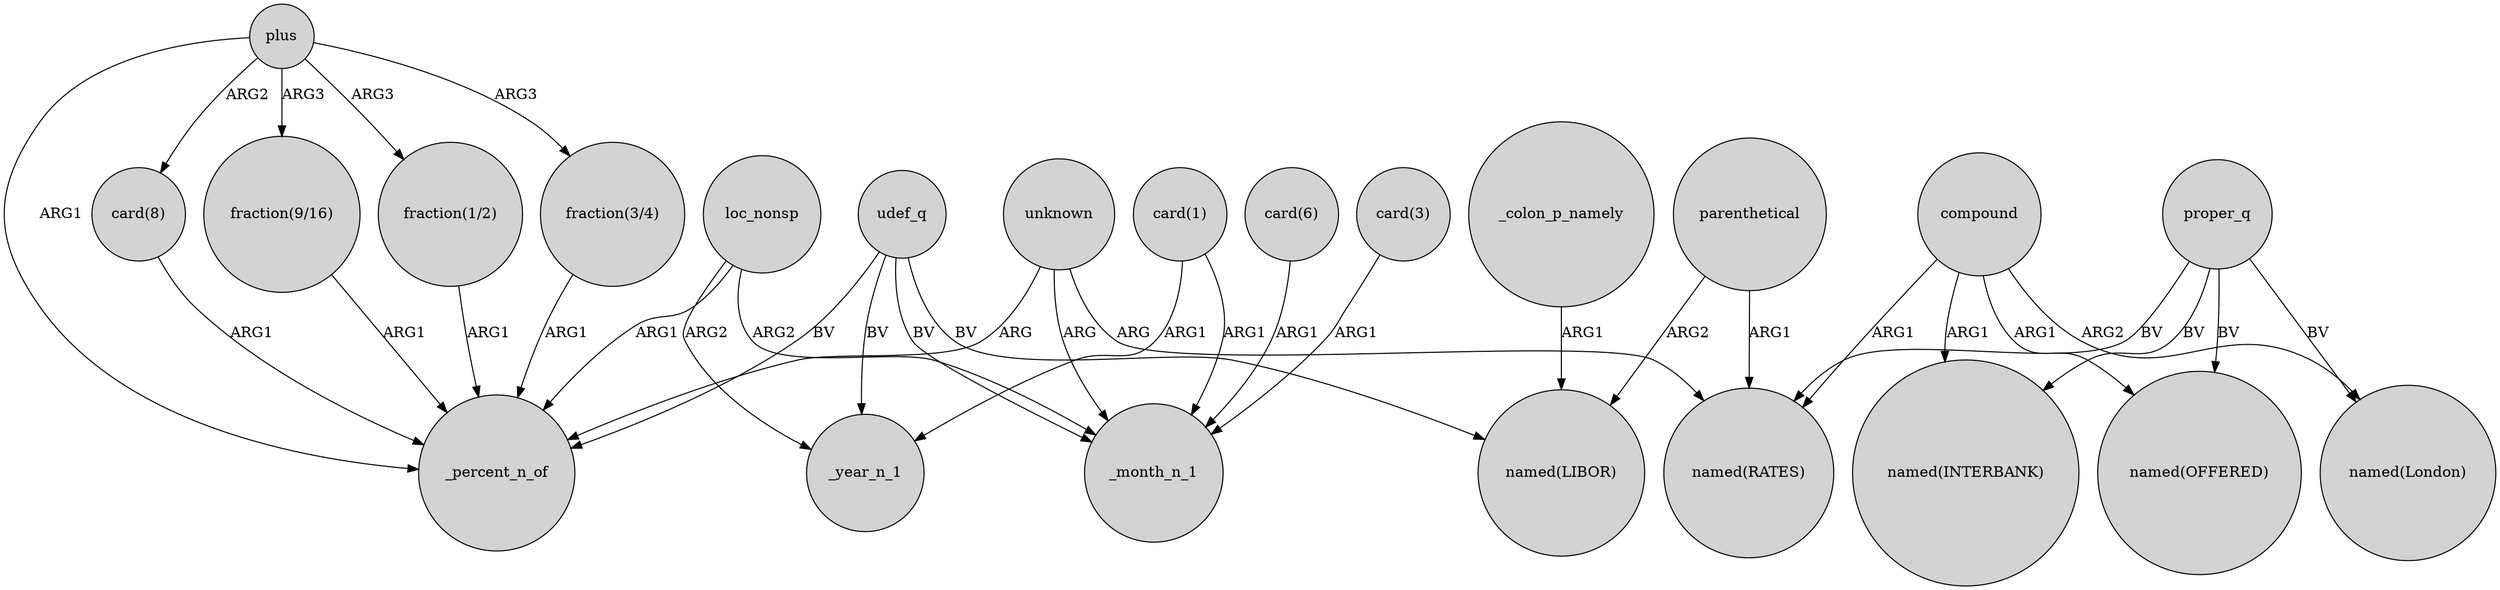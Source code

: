 digraph {
	node [shape=circle style=filled]
	plus -> "card(8)" [label=ARG2]
	compound -> "named(OFFERED)" [label=ARG1]
	_colon_p_namely -> "named(LIBOR)" [label=ARG1]
	parenthetical -> "named(LIBOR)" [label=ARG2]
	"card(1)" -> _month_n_1 [label=ARG1]
	plus -> _percent_n_of [label=ARG1]
	loc_nonsp -> _percent_n_of [label=ARG1]
	plus -> "fraction(9/16)" [label=ARG3]
	proper_q -> "named(INTERBANK)" [label=BV]
	proper_q -> "named(OFFERED)" [label=BV]
	udef_q -> _month_n_1 [label=BV]
	compound -> "named(RATES)" [label=ARG1]
	unknown -> "named(RATES)" [label=ARG]
	unknown -> _percent_n_of [label=ARG]
	"fraction(9/16)" -> _percent_n_of [label=ARG1]
	udef_q -> "named(LIBOR)" [label=BV]
	unknown -> _month_n_1 [label=ARG]
	loc_nonsp -> _year_n_1 [label=ARG2]
	compound -> "named(London)" [label=ARG2]
	proper_q -> "named(London)" [label=BV]
	plus -> "fraction(1/2)" [label=ARG3]
	"fraction(1/2)" -> _percent_n_of [label=ARG1]
	"card(1)" -> _year_n_1 [label=ARG1]
	udef_q -> _year_n_1 [label=BV]
	"card(8)" -> _percent_n_of [label=ARG1]
	udef_q -> _percent_n_of [label=BV]
	"card(6)" -> _month_n_1 [label=ARG1]
	loc_nonsp -> _month_n_1 [label=ARG2]
	"fraction(3/4)" -> _percent_n_of [label=ARG1]
	proper_q -> "named(RATES)" [label=BV]
	parenthetical -> "named(RATES)" [label=ARG1]
	compound -> "named(INTERBANK)" [label=ARG1]
	"card(3)" -> _month_n_1 [label=ARG1]
	plus -> "fraction(3/4)" [label=ARG3]
}
